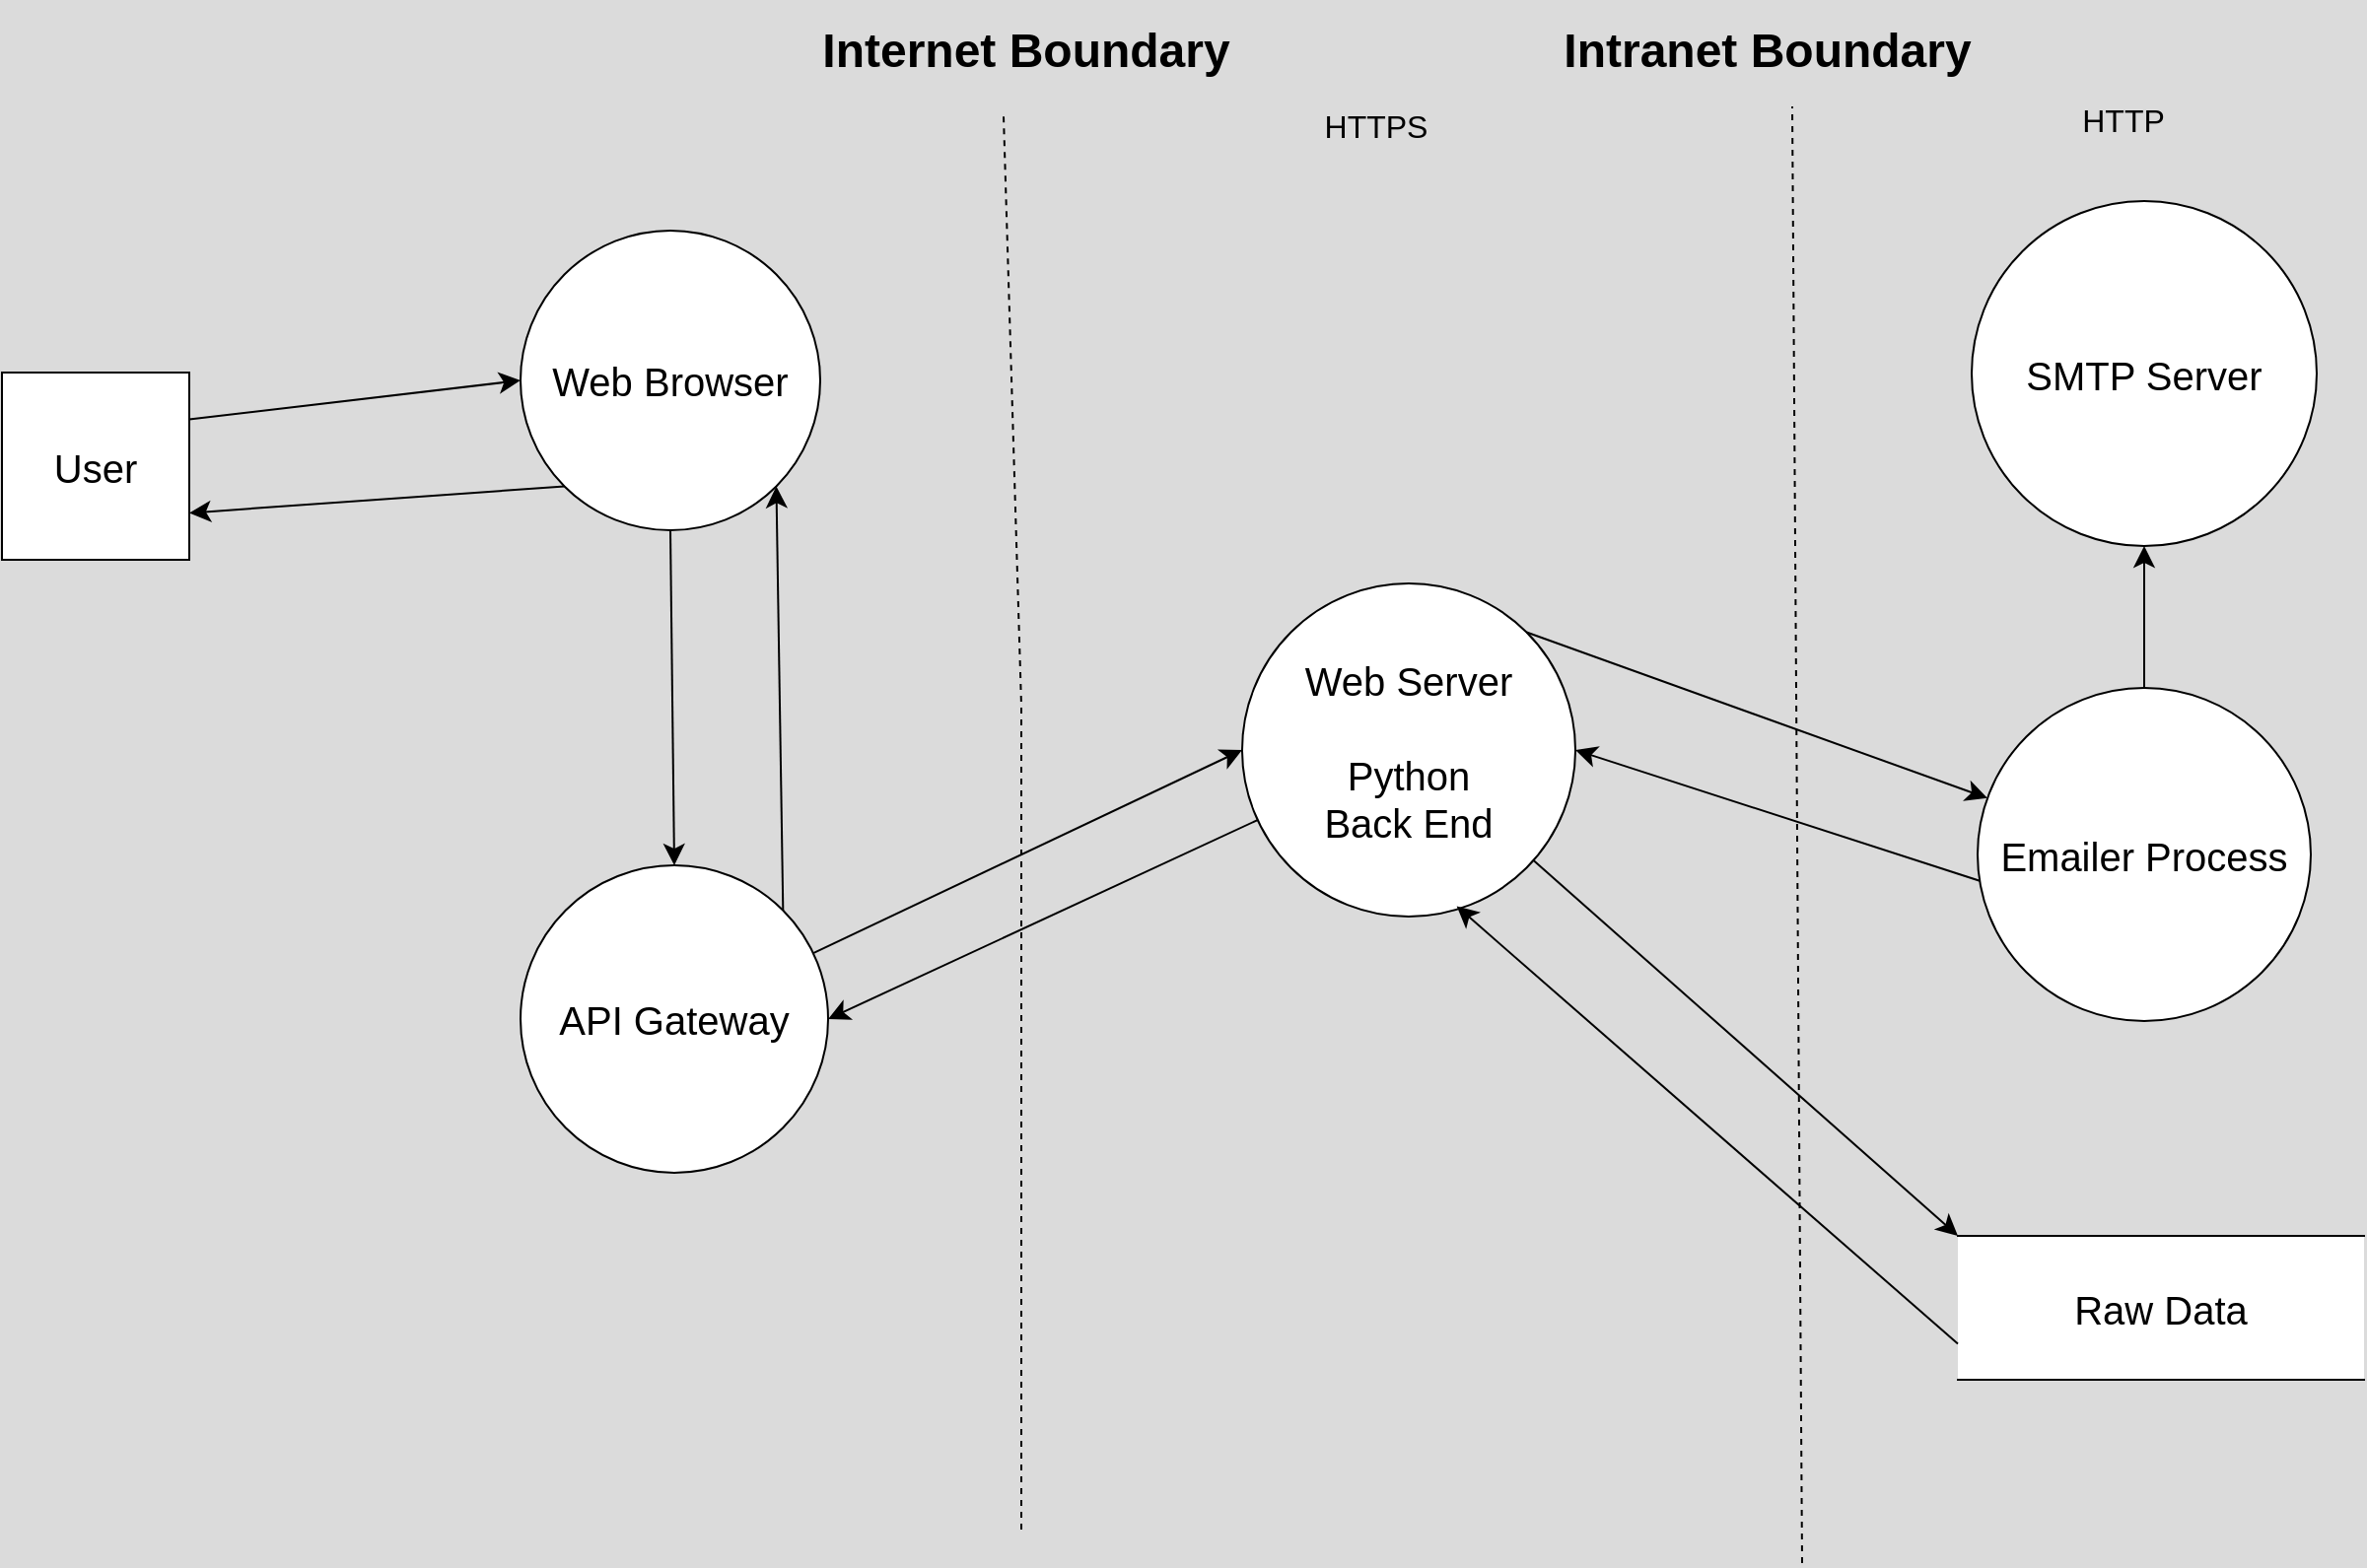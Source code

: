 <mxfile version="23.1.6" type="github">
  <diagram name="Page-1" id="h-o1xXPNGxm4JIrfsbzS">
    <mxGraphModel dx="2234" dy="1194" grid="0" gridSize="10" guides="1" tooltips="1" connect="1" arrows="1" fold="1" page="0" pageScale="1" pageWidth="850" pageHeight="1100" background="#DBDBDB" math="0" shadow="0">
      <root>
        <mxCell id="0" />
        <mxCell id="1" parent="0" />
        <mxCell id="j5u5HMJ2NCC8nRhq6zkA-2" value="" style="endArrow=none;dashed=1;html=1;rounded=0;fontSize=12;startSize=8;endSize=8;" parent="1" edge="1">
          <mxGeometry width="50" height="50" relative="1" as="geometry">
            <mxPoint x="-122" y="629" as="sourcePoint" />
            <mxPoint x="-131" y="-88" as="targetPoint" />
            <Array as="points">
              <mxPoint x="-122" y="211" />
            </Array>
          </mxGeometry>
        </mxCell>
        <mxCell id="j5u5HMJ2NCC8nRhq6zkA-3" value="" style="endArrow=none;dashed=1;html=1;rounded=0;fontSize=12;startSize=8;endSize=8;" parent="1" edge="1">
          <mxGeometry width="50" height="50" relative="1" as="geometry">
            <mxPoint x="274" y="646" as="sourcePoint" />
            <mxPoint x="269" y="-93" as="targetPoint" />
          </mxGeometry>
        </mxCell>
        <mxCell id="1t4mxSuWP6lx_pKBEJ74-1" value="Intranet Boundary" style="text;strokeColor=none;fillColor=none;html=1;fontSize=24;fontStyle=1;verticalAlign=middle;align=center;" parent="1" vertex="1">
          <mxGeometry x="152" y="-141" width="208" height="40" as="geometry" />
        </mxCell>
        <mxCell id="1t4mxSuWP6lx_pKBEJ74-3" value="Internet Boundary" style="text;strokeColor=none;fillColor=none;html=1;fontSize=24;fontStyle=1;verticalAlign=middle;align=center;" parent="1" vertex="1">
          <mxGeometry x="-224" y="-147" width="208" height="52" as="geometry" />
        </mxCell>
        <mxCell id="1t4mxSuWP6lx_pKBEJ74-6" value="Web Browser" style="ellipse;whiteSpace=wrap;html=1;aspect=fixed;fontSize=20;" parent="1" vertex="1">
          <mxGeometry x="-376" y="-30" width="152" height="152" as="geometry" />
        </mxCell>
        <mxCell id="1t4mxSuWP6lx_pKBEJ74-35" style="edgeStyle=none;curved=1;rounded=0;orthogonalLoop=1;jettySize=auto;html=1;entryX=0;entryY=0.5;entryDx=0;entryDy=0;fontSize=12;startSize=8;endSize=8;" parent="1" source="1t4mxSuWP6lx_pKBEJ74-7" target="1t4mxSuWP6lx_pKBEJ74-11" edge="1">
          <mxGeometry relative="1" as="geometry" />
        </mxCell>
        <mxCell id="1t4mxSuWP6lx_pKBEJ74-7" value="API Gateway" style="ellipse;whiteSpace=wrap;html=1;aspect=fixed;fontSize=20;" parent="1" vertex="1">
          <mxGeometry x="-376" y="292" width="156" height="156" as="geometry" />
        </mxCell>
        <mxCell id="1t4mxSuWP6lx_pKBEJ74-41" style="edgeStyle=none;curved=1;rounded=0;orthogonalLoop=1;jettySize=auto;html=1;entryX=1;entryY=0.5;entryDx=0;entryDy=0;fontSize=12;startSize=8;endSize=8;exitX=1;exitY=1;exitDx=0;exitDy=0;" parent="1" source="1t4mxSuWP6lx_pKBEJ74-9" target="1t4mxSuWP6lx_pKBEJ74-11" edge="1">
          <mxGeometry relative="1" as="geometry" />
        </mxCell>
        <mxCell id="1t4mxSuWP6lx_pKBEJ74-42" style="edgeStyle=none;curved=1;rounded=0;orthogonalLoop=1;jettySize=auto;html=1;entryX=0.5;entryY=1;entryDx=0;entryDy=0;fontSize=12;startSize=8;endSize=8;" parent="1" source="1t4mxSuWP6lx_pKBEJ74-9" target="1t4mxSuWP6lx_pKBEJ74-10" edge="1">
          <mxGeometry relative="1" as="geometry" />
        </mxCell>
        <mxCell id="1t4mxSuWP6lx_pKBEJ74-9" value="Emailer Process" style="ellipse;whiteSpace=wrap;html=1;aspect=fixed;fontSize=20;" parent="1" vertex="1">
          <mxGeometry x="363" y="202" width="169" height="169" as="geometry" />
        </mxCell>
        <mxCell id="1t4mxSuWP6lx_pKBEJ74-10" value="SMTP Server" style="ellipse;whiteSpace=wrap;html=1;aspect=fixed;fontSize=20;" parent="1" vertex="1">
          <mxGeometry x="360" y="-45" width="175" height="175" as="geometry" />
        </mxCell>
        <mxCell id="1t4mxSuWP6lx_pKBEJ74-36" style="edgeStyle=none;curved=1;rounded=0;orthogonalLoop=1;jettySize=auto;html=1;entryX=1;entryY=0.5;entryDx=0;entryDy=0;fontSize=12;startSize=8;endSize=8;" parent="1" source="1t4mxSuWP6lx_pKBEJ74-11" target="1t4mxSuWP6lx_pKBEJ74-7" edge="1">
          <mxGeometry relative="1" as="geometry" />
        </mxCell>
        <mxCell id="1t4mxSuWP6lx_pKBEJ74-38" style="edgeStyle=none;curved=1;rounded=0;orthogonalLoop=1;jettySize=auto;html=1;entryX=0;entryY=0;entryDx=0;entryDy=0;fontSize=12;startSize=8;endSize=8;" parent="1" source="1t4mxSuWP6lx_pKBEJ74-11" target="1t4mxSuWP6lx_pKBEJ74-37" edge="1">
          <mxGeometry relative="1" as="geometry" />
        </mxCell>
        <mxCell id="1t4mxSuWP6lx_pKBEJ74-11" value="Web Server&lt;br&gt;&lt;br&gt;Python &lt;br&gt;Back End" style="ellipse;whiteSpace=wrap;html=1;aspect=fixed;fontSize=20;" parent="1" vertex="1">
          <mxGeometry x="-10" y="149" width="169" height="169" as="geometry" />
        </mxCell>
        <mxCell id="1t4mxSuWP6lx_pKBEJ74-29" value="" style="endArrow=classic;html=1;rounded=0;fontSize=12;startSize=8;endSize=8;entryX=0;entryY=0.5;entryDx=0;entryDy=0;exitX=0.25;exitY=0;exitDx=0;exitDy=0;" parent="1" source="1t4mxSuWP6lx_pKBEJ74-5" target="1t4mxSuWP6lx_pKBEJ74-6" edge="1">
          <mxGeometry width="50" height="50" relative="1" as="geometry">
            <mxPoint x="-520" y="38" as="sourcePoint" />
            <mxPoint x="14" y="196" as="targetPoint" />
          </mxGeometry>
        </mxCell>
        <mxCell id="1t4mxSuWP6lx_pKBEJ74-5" value="&lt;div style=&quot;direction: rtl; font-size: 20px;&quot;&gt;&lt;font style=&quot;font-size: 20px;&quot;&gt;User&lt;/font&gt;&lt;/div&gt;" style="whiteSpace=wrap;html=1;aspect=fixed;fontSize=20;direction=south;" parent="1" vertex="1">
          <mxGeometry x="-639" y="42" width="95" height="95" as="geometry" />
        </mxCell>
        <mxCell id="1t4mxSuWP6lx_pKBEJ74-32" value="" style="endArrow=classic;html=1;rounded=0;fontSize=12;startSize=8;endSize=8;entryX=0.75;entryY=0;entryDx=0;entryDy=0;exitX=0;exitY=1;exitDx=0;exitDy=0;" parent="1" source="1t4mxSuWP6lx_pKBEJ74-6" target="1t4mxSuWP6lx_pKBEJ74-5" edge="1">
          <mxGeometry width="50" height="50" relative="1" as="geometry">
            <mxPoint x="-534" y="76" as="sourcePoint" />
            <mxPoint x="-366" y="56" as="targetPoint" />
            <Array as="points" />
          </mxGeometry>
        </mxCell>
        <mxCell id="1t4mxSuWP6lx_pKBEJ74-33" value="" style="endArrow=classic;html=1;rounded=0;fontSize=12;startSize=8;endSize=8;exitX=0.5;exitY=1;exitDx=0;exitDy=0;entryX=0.5;entryY=0;entryDx=0;entryDy=0;" parent="1" source="1t4mxSuWP6lx_pKBEJ74-6" target="1t4mxSuWP6lx_pKBEJ74-7" edge="1">
          <mxGeometry width="50" height="50" relative="1" as="geometry">
            <mxPoint x="-36" y="246" as="sourcePoint" />
            <mxPoint x="14" y="196" as="targetPoint" />
          </mxGeometry>
        </mxCell>
        <mxCell id="1t4mxSuWP6lx_pKBEJ74-34" value="" style="endArrow=classic;html=1;rounded=0;fontSize=12;startSize=8;endSize=8;entryX=1;entryY=1;entryDx=0;entryDy=0;exitX=1;exitY=0;exitDx=0;exitDy=0;" parent="1" source="1t4mxSuWP6lx_pKBEJ74-7" target="1t4mxSuWP6lx_pKBEJ74-6" edge="1">
          <mxGeometry width="50" height="50" relative="1" as="geometry">
            <mxPoint x="-36" y="246" as="sourcePoint" />
            <mxPoint x="14" y="196" as="targetPoint" />
          </mxGeometry>
        </mxCell>
        <mxCell id="1t4mxSuWP6lx_pKBEJ74-40" style="edgeStyle=none;curved=1;rounded=0;orthogonalLoop=1;jettySize=auto;html=1;fontSize=12;startSize=8;endSize=8;exitX=1;exitY=0;exitDx=0;exitDy=0;" parent="1" source="1t4mxSuWP6lx_pKBEJ74-11" target="1t4mxSuWP6lx_pKBEJ74-9" edge="1">
          <mxGeometry relative="1" as="geometry" />
        </mxCell>
        <mxCell id="1t4mxSuWP6lx_pKBEJ74-37" value="Raw Data" style="html=1;dashed=0;whiteSpace=wrap;shape=partialRectangle;right=0;left=0;fontSize=20;" parent="1" vertex="1">
          <mxGeometry x="353" y="480" width="206" height="73" as="geometry" />
        </mxCell>
        <mxCell id="1t4mxSuWP6lx_pKBEJ74-39" style="edgeStyle=none;curved=1;rounded=0;orthogonalLoop=1;jettySize=auto;html=1;entryX=0.644;entryY=0.969;entryDx=0;entryDy=0;entryPerimeter=0;fontSize=12;startSize=8;endSize=8;exitX=0;exitY=0.75;exitDx=0;exitDy=0;" parent="1" source="1t4mxSuWP6lx_pKBEJ74-37" target="1t4mxSuWP6lx_pKBEJ74-11" edge="1">
          <mxGeometry relative="1" as="geometry">
            <mxPoint x="339" y="543" as="sourcePoint" />
          </mxGeometry>
        </mxCell>
        <mxCell id="MziMDI1egPlEXBVhI6E7-10" value="HTTP" style="text;strokeColor=none;fillColor=none;html=1;align=center;verticalAlign=middle;whiteSpace=wrap;rounded=0;fontSize=16;" parent="1" vertex="1">
          <mxGeometry x="407" y="-101" width="60" height="30" as="geometry" />
        </mxCell>
        <mxCell id="MziMDI1egPlEXBVhI6E7-11" value="HTTPS" style="text;strokeColor=none;fillColor=none;html=1;align=center;verticalAlign=middle;whiteSpace=wrap;rounded=0;fontSize=16;" parent="1" vertex="1">
          <mxGeometry x="28" y="-111" width="60" height="55" as="geometry" />
        </mxCell>
      </root>
    </mxGraphModel>
  </diagram>
</mxfile>
